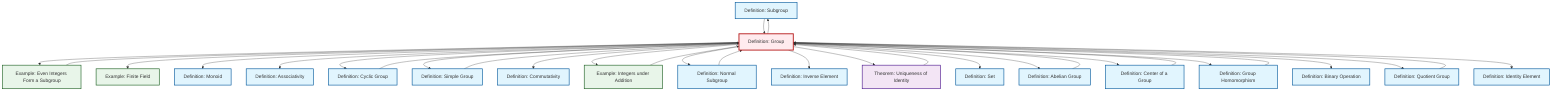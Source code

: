 graph TD
    classDef definition fill:#e1f5fe,stroke:#01579b,stroke-width:2px
    classDef theorem fill:#f3e5f5,stroke:#4a148c,stroke-width:2px
    classDef axiom fill:#fff3e0,stroke:#e65100,stroke-width:2px
    classDef example fill:#e8f5e9,stroke:#1b5e20,stroke-width:2px
    classDef current fill:#ffebee,stroke:#b71c1c,stroke-width:3px
    def-commutativity["Definition: Commutativity"]:::definition
    def-inverse-element["Definition: Inverse Element"]:::definition
    def-subgroup["Definition: Subgroup"]:::definition
    ex-finite-field["Example: Finite Field"]:::example
    def-binary-operation["Definition: Binary Operation"]:::definition
    def-set["Definition: Set"]:::definition
    thm-unique-identity["Theorem: Uniqueness of Identity"]:::theorem
    def-abelian-group["Definition: Abelian Group"]:::definition
    ex-integers-addition["Example: Integers under Addition"]:::example
    def-center-of-group["Definition: Center of a Group"]:::definition
    def-homomorphism["Definition: Group Homomorphism"]:::definition
    def-group["Definition: Group"]:::definition
    def-associativity["Definition: Associativity"]:::definition
    ex-even-integers-subgroup["Example: Even Integers Form a Subgroup"]:::example
    def-monoid["Definition: Monoid"]:::definition
    def-quotient-group["Definition: Quotient Group"]:::definition
    def-identity-element["Definition: Identity Element"]:::definition
    def-cyclic-group["Definition: Cyclic Group"]:::definition
    def-normal-subgroup["Definition: Normal Subgroup"]:::definition
    def-simple-group["Definition: Simple Group"]:::definition
    ex-even-integers-subgroup --> def-group
    def-group --> ex-even-integers-subgroup
    def-group --> ex-finite-field
    def-normal-subgroup --> def-group
    thm-unique-identity --> def-group
    def-cyclic-group --> def-group
    def-group --> def-monoid
    def-abelian-group --> def-group
    def-group --> def-associativity
    def-group --> def-cyclic-group
    def-group --> def-simple-group
    def-group --> def-commutativity
    def-center-of-group --> def-group
    def-group --> ex-integers-addition
    def-group --> def-normal-subgroup
    def-subgroup --> def-group
    ex-integers-addition --> def-group
    def-simple-group --> def-group
    def-group --> def-inverse-element
    def-group --> thm-unique-identity
    def-group --> def-set
    def-quotient-group --> def-group
    def-group --> def-abelian-group
    def-homomorphism --> def-group
    def-group --> def-center-of-group
    def-group --> def-homomorphism
    def-group --> def-binary-operation
    def-group --> def-subgroup
    def-group --> def-quotient-group
    def-group --> def-identity-element
    class def-group current